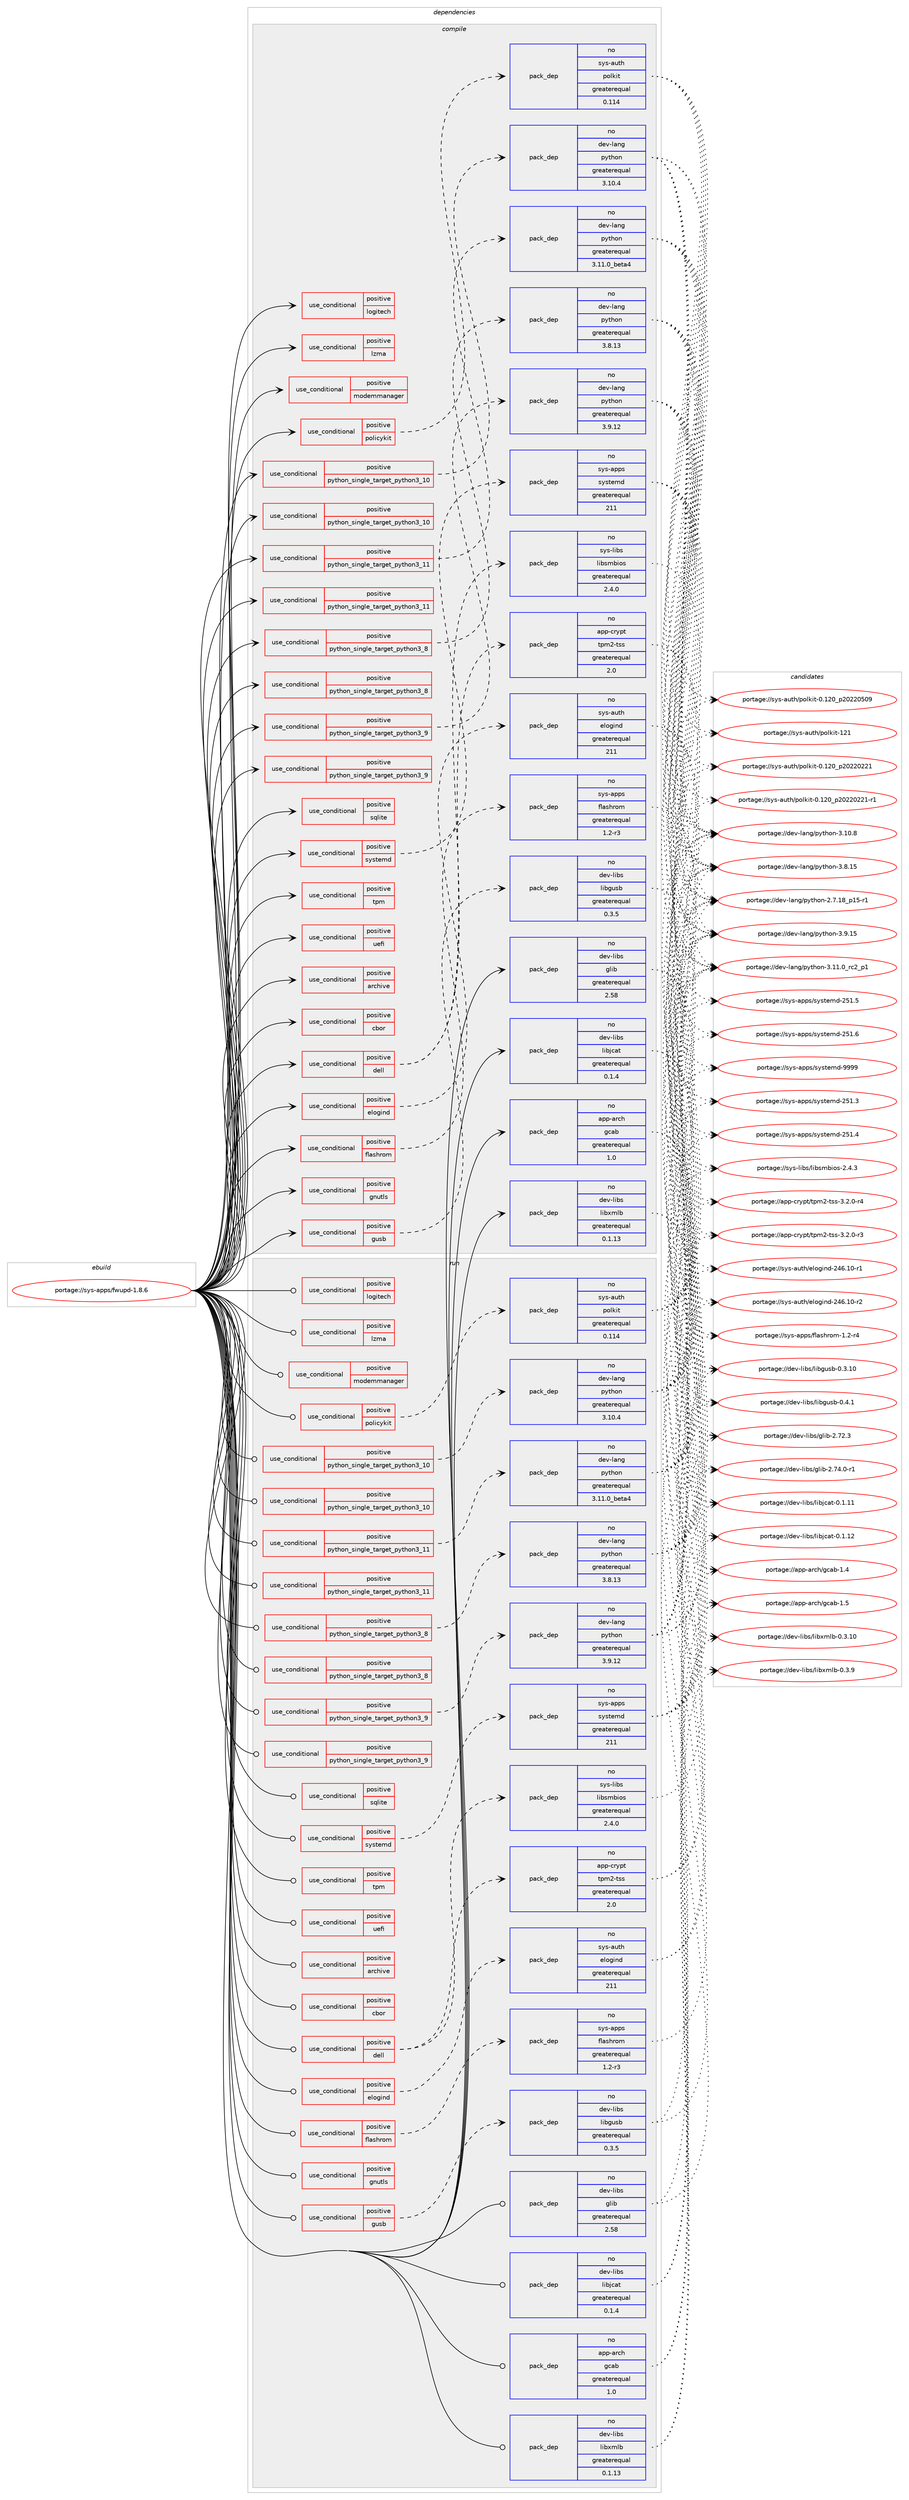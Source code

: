 digraph prolog {

# *************
# Graph options
# *************

newrank=true;
concentrate=true;
compound=true;
graph [rankdir=LR,fontname=Helvetica,fontsize=10,ranksep=1.5];#, ranksep=2.5, nodesep=0.2];
edge  [arrowhead=vee];
node  [fontname=Helvetica,fontsize=10];

# **********
# The ebuild
# **********

subgraph cluster_leftcol {
color=gray;
rank=same;
label=<<i>ebuild</i>>;
id [label="portage://sys-apps/fwupd-1.8.6", color=red, width=4, href="../sys-apps/fwupd-1.8.6.svg"];
}

# ****************
# The dependencies
# ****************

subgraph cluster_midcol {
color=gray;
label=<<i>dependencies</i>>;
subgraph cluster_compile {
fillcolor="#eeeeee";
style=filled;
label=<<i>compile</i>>;
subgraph cond46 {
dependency91 [label=<<TABLE BORDER="0" CELLBORDER="1" CELLSPACING="0" CELLPADDING="4"><TR><TD ROWSPAN="3" CELLPADDING="10">use_conditional</TD></TR><TR><TD>positive</TD></TR><TR><TD>archive</TD></TR></TABLE>>, shape=none, color=red];
# *** BEGIN UNKNOWN DEPENDENCY TYPE (TODO) ***
# dependency91 -> package_dependency(portage://sys-apps/fwupd-1.8.6,install,no,app-arch,libarchive,none,[,,],any_same_slot,[])
# *** END UNKNOWN DEPENDENCY TYPE (TODO) ***

}
id:e -> dependency91:w [weight=20,style="solid",arrowhead="vee"];
subgraph cond47 {
dependency92 [label=<<TABLE BORDER="0" CELLBORDER="1" CELLSPACING="0" CELLPADDING="4"><TR><TD ROWSPAN="3" CELLPADDING="10">use_conditional</TD></TR><TR><TD>positive</TD></TR><TR><TD>cbor</TD></TR></TABLE>>, shape=none, color=red];
# *** BEGIN UNKNOWN DEPENDENCY TYPE (TODO) ***
# dependency92 -> package_dependency(portage://sys-apps/fwupd-1.8.6,install,no,dev-libs,libcbor,none,[,,],[],[])
# *** END UNKNOWN DEPENDENCY TYPE (TODO) ***

}
id:e -> dependency92:w [weight=20,style="solid",arrowhead="vee"];
subgraph cond48 {
dependency93 [label=<<TABLE BORDER="0" CELLBORDER="1" CELLSPACING="0" CELLPADDING="4"><TR><TD ROWSPAN="3" CELLPADDING="10">use_conditional</TD></TR><TR><TD>positive</TD></TR><TR><TD>dell</TD></TR></TABLE>>, shape=none, color=red];
subgraph pack46 {
dependency94 [label=<<TABLE BORDER="0" CELLBORDER="1" CELLSPACING="0" CELLPADDING="4" WIDTH="220"><TR><TD ROWSPAN="6" CELLPADDING="30">pack_dep</TD></TR><TR><TD WIDTH="110">no</TD></TR><TR><TD>app-crypt</TD></TR><TR><TD>tpm2-tss</TD></TR><TR><TD>greaterequal</TD></TR><TR><TD>2.0</TD></TR></TABLE>>, shape=none, color=blue];
}
dependency93:e -> dependency94:w [weight=20,style="dashed",arrowhead="vee"];
subgraph pack47 {
dependency95 [label=<<TABLE BORDER="0" CELLBORDER="1" CELLSPACING="0" CELLPADDING="4" WIDTH="220"><TR><TD ROWSPAN="6" CELLPADDING="30">pack_dep</TD></TR><TR><TD WIDTH="110">no</TD></TR><TR><TD>sys-libs</TD></TR><TR><TD>libsmbios</TD></TR><TR><TD>greaterequal</TD></TR><TR><TD>2.4.0</TD></TR></TABLE>>, shape=none, color=blue];
}
dependency93:e -> dependency95:w [weight=20,style="dashed",arrowhead="vee"];
}
id:e -> dependency93:w [weight=20,style="solid",arrowhead="vee"];
subgraph cond49 {
dependency96 [label=<<TABLE BORDER="0" CELLBORDER="1" CELLSPACING="0" CELLPADDING="4"><TR><TD ROWSPAN="3" CELLPADDING="10">use_conditional</TD></TR><TR><TD>positive</TD></TR><TR><TD>elogind</TD></TR></TABLE>>, shape=none, color=red];
subgraph pack48 {
dependency97 [label=<<TABLE BORDER="0" CELLBORDER="1" CELLSPACING="0" CELLPADDING="4" WIDTH="220"><TR><TD ROWSPAN="6" CELLPADDING="30">pack_dep</TD></TR><TR><TD WIDTH="110">no</TD></TR><TR><TD>sys-auth</TD></TR><TR><TD>elogind</TD></TR><TR><TD>greaterequal</TD></TR><TR><TD>211</TD></TR></TABLE>>, shape=none, color=blue];
}
dependency96:e -> dependency97:w [weight=20,style="dashed",arrowhead="vee"];
}
id:e -> dependency96:w [weight=20,style="solid",arrowhead="vee"];
subgraph cond50 {
dependency98 [label=<<TABLE BORDER="0" CELLBORDER="1" CELLSPACING="0" CELLPADDING="4"><TR><TD ROWSPAN="3" CELLPADDING="10">use_conditional</TD></TR><TR><TD>positive</TD></TR><TR><TD>flashrom</TD></TR></TABLE>>, shape=none, color=red];
subgraph pack49 {
dependency99 [label=<<TABLE BORDER="0" CELLBORDER="1" CELLSPACING="0" CELLPADDING="4" WIDTH="220"><TR><TD ROWSPAN="6" CELLPADDING="30">pack_dep</TD></TR><TR><TD WIDTH="110">no</TD></TR><TR><TD>sys-apps</TD></TR><TR><TD>flashrom</TD></TR><TR><TD>greaterequal</TD></TR><TR><TD>1.2-r3</TD></TR></TABLE>>, shape=none, color=blue];
}
dependency98:e -> dependency99:w [weight=20,style="dashed",arrowhead="vee"];
}
id:e -> dependency98:w [weight=20,style="solid",arrowhead="vee"];
subgraph cond51 {
dependency100 [label=<<TABLE BORDER="0" CELLBORDER="1" CELLSPACING="0" CELLPADDING="4"><TR><TD ROWSPAN="3" CELLPADDING="10">use_conditional</TD></TR><TR><TD>positive</TD></TR><TR><TD>gnutls</TD></TR></TABLE>>, shape=none, color=red];
# *** BEGIN UNKNOWN DEPENDENCY TYPE (TODO) ***
# dependency100 -> package_dependency(portage://sys-apps/fwupd-1.8.6,install,no,net-libs,gnutls,none,[,,],[],[])
# *** END UNKNOWN DEPENDENCY TYPE (TODO) ***

}
id:e -> dependency100:w [weight=20,style="solid",arrowhead="vee"];
subgraph cond52 {
dependency101 [label=<<TABLE BORDER="0" CELLBORDER="1" CELLSPACING="0" CELLPADDING="4"><TR><TD ROWSPAN="3" CELLPADDING="10">use_conditional</TD></TR><TR><TD>positive</TD></TR><TR><TD>gusb</TD></TR></TABLE>>, shape=none, color=red];
subgraph pack50 {
dependency102 [label=<<TABLE BORDER="0" CELLBORDER="1" CELLSPACING="0" CELLPADDING="4" WIDTH="220"><TR><TD ROWSPAN="6" CELLPADDING="30">pack_dep</TD></TR><TR><TD WIDTH="110">no</TD></TR><TR><TD>dev-libs</TD></TR><TR><TD>libgusb</TD></TR><TR><TD>greaterequal</TD></TR><TR><TD>0.3.5</TD></TR></TABLE>>, shape=none, color=blue];
}
dependency101:e -> dependency102:w [weight=20,style="dashed",arrowhead="vee"];
}
id:e -> dependency101:w [weight=20,style="solid",arrowhead="vee"];
subgraph cond53 {
dependency103 [label=<<TABLE BORDER="0" CELLBORDER="1" CELLSPACING="0" CELLPADDING="4"><TR><TD ROWSPAN="3" CELLPADDING="10">use_conditional</TD></TR><TR><TD>positive</TD></TR><TR><TD>logitech</TD></TR></TABLE>>, shape=none, color=red];
# *** BEGIN UNKNOWN DEPENDENCY TYPE (TODO) ***
# dependency103 -> package_dependency(portage://sys-apps/fwupd-1.8.6,install,no,dev-libs,protobuf-c,none,[,,],any_same_slot,[])
# *** END UNKNOWN DEPENDENCY TYPE (TODO) ***

}
id:e -> dependency103:w [weight=20,style="solid",arrowhead="vee"];
subgraph cond54 {
dependency104 [label=<<TABLE BORDER="0" CELLBORDER="1" CELLSPACING="0" CELLPADDING="4"><TR><TD ROWSPAN="3" CELLPADDING="10">use_conditional</TD></TR><TR><TD>positive</TD></TR><TR><TD>lzma</TD></TR></TABLE>>, shape=none, color=red];
# *** BEGIN UNKNOWN DEPENDENCY TYPE (TODO) ***
# dependency104 -> package_dependency(portage://sys-apps/fwupd-1.8.6,install,no,app-arch,xz-utils,none,[,,],[],[])
# *** END UNKNOWN DEPENDENCY TYPE (TODO) ***

}
id:e -> dependency104:w [weight=20,style="solid",arrowhead="vee"];
subgraph cond55 {
dependency105 [label=<<TABLE BORDER="0" CELLBORDER="1" CELLSPACING="0" CELLPADDING="4"><TR><TD ROWSPAN="3" CELLPADDING="10">use_conditional</TD></TR><TR><TD>positive</TD></TR><TR><TD>modemmanager</TD></TR></TABLE>>, shape=none, color=red];
# *** BEGIN UNKNOWN DEPENDENCY TYPE (TODO) ***
# dependency105 -> package_dependency(portage://sys-apps/fwupd-1.8.6,install,no,net-misc,modemmanager,none,[,,],[],[use(enable(qmi),none)])
# *** END UNKNOWN DEPENDENCY TYPE (TODO) ***

}
id:e -> dependency105:w [weight=20,style="solid",arrowhead="vee"];
subgraph cond56 {
dependency106 [label=<<TABLE BORDER="0" CELLBORDER="1" CELLSPACING="0" CELLPADDING="4"><TR><TD ROWSPAN="3" CELLPADDING="10">use_conditional</TD></TR><TR><TD>positive</TD></TR><TR><TD>policykit</TD></TR></TABLE>>, shape=none, color=red];
subgraph pack51 {
dependency107 [label=<<TABLE BORDER="0" CELLBORDER="1" CELLSPACING="0" CELLPADDING="4" WIDTH="220"><TR><TD ROWSPAN="6" CELLPADDING="30">pack_dep</TD></TR><TR><TD WIDTH="110">no</TD></TR><TR><TD>sys-auth</TD></TR><TR><TD>polkit</TD></TR><TR><TD>greaterequal</TD></TR><TR><TD>0.114</TD></TR></TABLE>>, shape=none, color=blue];
}
dependency106:e -> dependency107:w [weight=20,style="dashed",arrowhead="vee"];
}
id:e -> dependency106:w [weight=20,style="solid",arrowhead="vee"];
subgraph cond57 {
dependency108 [label=<<TABLE BORDER="0" CELLBORDER="1" CELLSPACING="0" CELLPADDING="4"><TR><TD ROWSPAN="3" CELLPADDING="10">use_conditional</TD></TR><TR><TD>positive</TD></TR><TR><TD>python_single_target_python3_10</TD></TR></TABLE>>, shape=none, color=red];
subgraph pack52 {
dependency109 [label=<<TABLE BORDER="0" CELLBORDER="1" CELLSPACING="0" CELLPADDING="4" WIDTH="220"><TR><TD ROWSPAN="6" CELLPADDING="30">pack_dep</TD></TR><TR><TD WIDTH="110">no</TD></TR><TR><TD>dev-lang</TD></TR><TR><TD>python</TD></TR><TR><TD>greaterequal</TD></TR><TR><TD>3.10.4</TD></TR></TABLE>>, shape=none, color=blue];
}
dependency108:e -> dependency109:w [weight=20,style="dashed",arrowhead="vee"];
}
id:e -> dependency108:w [weight=20,style="solid",arrowhead="vee"];
subgraph cond58 {
dependency110 [label=<<TABLE BORDER="0" CELLBORDER="1" CELLSPACING="0" CELLPADDING="4"><TR><TD ROWSPAN="3" CELLPADDING="10">use_conditional</TD></TR><TR><TD>positive</TD></TR><TR><TD>python_single_target_python3_10</TD></TR></TABLE>>, shape=none, color=red];
# *** BEGIN UNKNOWN DEPENDENCY TYPE (TODO) ***
# dependency110 -> package_dependency(portage://sys-apps/fwupd-1.8.6,install,no,dev-python,pygobject,none,[,,],[slot(3)],[use(enable(cairo),none),use(enable(python_targets_python3_10),negative)])
# *** END UNKNOWN DEPENDENCY TYPE (TODO) ***

}
id:e -> dependency110:w [weight=20,style="solid",arrowhead="vee"];
subgraph cond59 {
dependency111 [label=<<TABLE BORDER="0" CELLBORDER="1" CELLSPACING="0" CELLPADDING="4"><TR><TD ROWSPAN="3" CELLPADDING="10">use_conditional</TD></TR><TR><TD>positive</TD></TR><TR><TD>python_single_target_python3_11</TD></TR></TABLE>>, shape=none, color=red];
subgraph pack53 {
dependency112 [label=<<TABLE BORDER="0" CELLBORDER="1" CELLSPACING="0" CELLPADDING="4" WIDTH="220"><TR><TD ROWSPAN="6" CELLPADDING="30">pack_dep</TD></TR><TR><TD WIDTH="110">no</TD></TR><TR><TD>dev-lang</TD></TR><TR><TD>python</TD></TR><TR><TD>greaterequal</TD></TR><TR><TD>3.11.0_beta4</TD></TR></TABLE>>, shape=none, color=blue];
}
dependency111:e -> dependency112:w [weight=20,style="dashed",arrowhead="vee"];
}
id:e -> dependency111:w [weight=20,style="solid",arrowhead="vee"];
subgraph cond60 {
dependency113 [label=<<TABLE BORDER="0" CELLBORDER="1" CELLSPACING="0" CELLPADDING="4"><TR><TD ROWSPAN="3" CELLPADDING="10">use_conditional</TD></TR><TR><TD>positive</TD></TR><TR><TD>python_single_target_python3_11</TD></TR></TABLE>>, shape=none, color=red];
# *** BEGIN UNKNOWN DEPENDENCY TYPE (TODO) ***
# dependency113 -> package_dependency(portage://sys-apps/fwupd-1.8.6,install,no,dev-python,pygobject,none,[,,],[slot(3)],[use(enable(cairo),none),use(enable(python_targets_python3_11),negative)])
# *** END UNKNOWN DEPENDENCY TYPE (TODO) ***

}
id:e -> dependency113:w [weight=20,style="solid",arrowhead="vee"];
subgraph cond61 {
dependency114 [label=<<TABLE BORDER="0" CELLBORDER="1" CELLSPACING="0" CELLPADDING="4"><TR><TD ROWSPAN="3" CELLPADDING="10">use_conditional</TD></TR><TR><TD>positive</TD></TR><TR><TD>python_single_target_python3_8</TD></TR></TABLE>>, shape=none, color=red];
subgraph pack54 {
dependency115 [label=<<TABLE BORDER="0" CELLBORDER="1" CELLSPACING="0" CELLPADDING="4" WIDTH="220"><TR><TD ROWSPAN="6" CELLPADDING="30">pack_dep</TD></TR><TR><TD WIDTH="110">no</TD></TR><TR><TD>dev-lang</TD></TR><TR><TD>python</TD></TR><TR><TD>greaterequal</TD></TR><TR><TD>3.8.13</TD></TR></TABLE>>, shape=none, color=blue];
}
dependency114:e -> dependency115:w [weight=20,style="dashed",arrowhead="vee"];
}
id:e -> dependency114:w [weight=20,style="solid",arrowhead="vee"];
subgraph cond62 {
dependency116 [label=<<TABLE BORDER="0" CELLBORDER="1" CELLSPACING="0" CELLPADDING="4"><TR><TD ROWSPAN="3" CELLPADDING="10">use_conditional</TD></TR><TR><TD>positive</TD></TR><TR><TD>python_single_target_python3_8</TD></TR></TABLE>>, shape=none, color=red];
# *** BEGIN UNKNOWN DEPENDENCY TYPE (TODO) ***
# dependency116 -> package_dependency(portage://sys-apps/fwupd-1.8.6,install,no,dev-python,pygobject,none,[,,],[slot(3)],[use(enable(cairo),none),use(enable(python_targets_python3_8),negative)])
# *** END UNKNOWN DEPENDENCY TYPE (TODO) ***

}
id:e -> dependency116:w [weight=20,style="solid",arrowhead="vee"];
subgraph cond63 {
dependency117 [label=<<TABLE BORDER="0" CELLBORDER="1" CELLSPACING="0" CELLPADDING="4"><TR><TD ROWSPAN="3" CELLPADDING="10">use_conditional</TD></TR><TR><TD>positive</TD></TR><TR><TD>python_single_target_python3_9</TD></TR></TABLE>>, shape=none, color=red];
subgraph pack55 {
dependency118 [label=<<TABLE BORDER="0" CELLBORDER="1" CELLSPACING="0" CELLPADDING="4" WIDTH="220"><TR><TD ROWSPAN="6" CELLPADDING="30">pack_dep</TD></TR><TR><TD WIDTH="110">no</TD></TR><TR><TD>dev-lang</TD></TR><TR><TD>python</TD></TR><TR><TD>greaterequal</TD></TR><TR><TD>3.9.12</TD></TR></TABLE>>, shape=none, color=blue];
}
dependency117:e -> dependency118:w [weight=20,style="dashed",arrowhead="vee"];
}
id:e -> dependency117:w [weight=20,style="solid",arrowhead="vee"];
subgraph cond64 {
dependency119 [label=<<TABLE BORDER="0" CELLBORDER="1" CELLSPACING="0" CELLPADDING="4"><TR><TD ROWSPAN="3" CELLPADDING="10">use_conditional</TD></TR><TR><TD>positive</TD></TR><TR><TD>python_single_target_python3_9</TD></TR></TABLE>>, shape=none, color=red];
# *** BEGIN UNKNOWN DEPENDENCY TYPE (TODO) ***
# dependency119 -> package_dependency(portage://sys-apps/fwupd-1.8.6,install,no,dev-python,pygobject,none,[,,],[slot(3)],[use(enable(cairo),none),use(enable(python_targets_python3_9),negative)])
# *** END UNKNOWN DEPENDENCY TYPE (TODO) ***

}
id:e -> dependency119:w [weight=20,style="solid",arrowhead="vee"];
subgraph cond65 {
dependency120 [label=<<TABLE BORDER="0" CELLBORDER="1" CELLSPACING="0" CELLPADDING="4"><TR><TD ROWSPAN="3" CELLPADDING="10">use_conditional</TD></TR><TR><TD>positive</TD></TR><TR><TD>sqlite</TD></TR></TABLE>>, shape=none, color=red];
# *** BEGIN UNKNOWN DEPENDENCY TYPE (TODO) ***
# dependency120 -> package_dependency(portage://sys-apps/fwupd-1.8.6,install,no,dev-db,sqlite,none,[,,],[],[])
# *** END UNKNOWN DEPENDENCY TYPE (TODO) ***

}
id:e -> dependency120:w [weight=20,style="solid",arrowhead="vee"];
subgraph cond66 {
dependency121 [label=<<TABLE BORDER="0" CELLBORDER="1" CELLSPACING="0" CELLPADDING="4"><TR><TD ROWSPAN="3" CELLPADDING="10">use_conditional</TD></TR><TR><TD>positive</TD></TR><TR><TD>systemd</TD></TR></TABLE>>, shape=none, color=red];
subgraph pack56 {
dependency122 [label=<<TABLE BORDER="0" CELLBORDER="1" CELLSPACING="0" CELLPADDING="4" WIDTH="220"><TR><TD ROWSPAN="6" CELLPADDING="30">pack_dep</TD></TR><TR><TD WIDTH="110">no</TD></TR><TR><TD>sys-apps</TD></TR><TR><TD>systemd</TD></TR><TR><TD>greaterequal</TD></TR><TR><TD>211</TD></TR></TABLE>>, shape=none, color=blue];
}
dependency121:e -> dependency122:w [weight=20,style="dashed",arrowhead="vee"];
}
id:e -> dependency121:w [weight=20,style="solid",arrowhead="vee"];
subgraph cond67 {
dependency123 [label=<<TABLE BORDER="0" CELLBORDER="1" CELLSPACING="0" CELLPADDING="4"><TR><TD ROWSPAN="3" CELLPADDING="10">use_conditional</TD></TR><TR><TD>positive</TD></TR><TR><TD>tpm</TD></TR></TABLE>>, shape=none, color=red];
# *** BEGIN UNKNOWN DEPENDENCY TYPE (TODO) ***
# dependency123 -> package_dependency(portage://sys-apps/fwupd-1.8.6,install,no,app-crypt,tpm2-tss,none,[,,],any_same_slot,[])
# *** END UNKNOWN DEPENDENCY TYPE (TODO) ***

}
id:e -> dependency123:w [weight=20,style="solid",arrowhead="vee"];
subgraph cond68 {
dependency124 [label=<<TABLE BORDER="0" CELLBORDER="1" CELLSPACING="0" CELLPADDING="4"><TR><TD ROWSPAN="3" CELLPADDING="10">use_conditional</TD></TR><TR><TD>positive</TD></TR><TR><TD>uefi</TD></TR></TABLE>>, shape=none, color=red];
# *** BEGIN UNKNOWN DEPENDENCY TYPE (TODO) ***
# dependency124 -> package_dependency(portage://sys-apps/fwupd-1.8.6,install,no,sys-apps,fwupd-efi,none,[,,],[],[])
# *** END UNKNOWN DEPENDENCY TYPE (TODO) ***

# *** BEGIN UNKNOWN DEPENDENCY TYPE (TODO) ***
# dependency124 -> package_dependency(portage://sys-apps/fwupd-1.8.6,install,no,sys-boot,efibootmgr,none,[,,],[],[])
# *** END UNKNOWN DEPENDENCY TYPE (TODO) ***

# *** BEGIN UNKNOWN DEPENDENCY TYPE (TODO) ***
# dependency124 -> package_dependency(portage://sys-apps/fwupd-1.8.6,install,no,sys-fs,udisks,none,[,,],[],[])
# *** END UNKNOWN DEPENDENCY TYPE (TODO) ***

# *** BEGIN UNKNOWN DEPENDENCY TYPE (TODO) ***
# dependency124 -> package_dependency(portage://sys-apps/fwupd-1.8.6,install,no,sys-libs,efivar,none,[,,],[],[])
# *** END UNKNOWN DEPENDENCY TYPE (TODO) ***

}
id:e -> dependency124:w [weight=20,style="solid",arrowhead="vee"];
subgraph pack57 {
dependency125 [label=<<TABLE BORDER="0" CELLBORDER="1" CELLSPACING="0" CELLPADDING="4" WIDTH="220"><TR><TD ROWSPAN="6" CELLPADDING="30">pack_dep</TD></TR><TR><TD WIDTH="110">no</TD></TR><TR><TD>app-arch</TD></TR><TR><TD>gcab</TD></TR><TR><TD>greaterequal</TD></TR><TR><TD>1.0</TD></TR></TABLE>>, shape=none, color=blue];
}
id:e -> dependency125:w [weight=20,style="solid",arrowhead="vee"];
# *** BEGIN UNKNOWN DEPENDENCY TYPE (TODO) ***
# id -> package_dependency(portage://sys-apps/fwupd-1.8.6,install,no,app-arch,xz-utils,none,[,,],[],[])
# *** END UNKNOWN DEPENDENCY TYPE (TODO) ***

subgraph pack58 {
dependency126 [label=<<TABLE BORDER="0" CELLBORDER="1" CELLSPACING="0" CELLPADDING="4" WIDTH="220"><TR><TD ROWSPAN="6" CELLPADDING="30">pack_dep</TD></TR><TR><TD WIDTH="110">no</TD></TR><TR><TD>dev-libs</TD></TR><TR><TD>glib</TD></TR><TR><TD>greaterequal</TD></TR><TR><TD>2.58</TD></TR></TABLE>>, shape=none, color=blue];
}
id:e -> dependency126:w [weight=20,style="solid",arrowhead="vee"];
# *** BEGIN UNKNOWN DEPENDENCY TYPE (TODO) ***
# id -> package_dependency(portage://sys-apps/fwupd-1.8.6,install,no,dev-libs,json-glib,none,[,,],[],[])
# *** END UNKNOWN DEPENDENCY TYPE (TODO) ***

# *** BEGIN UNKNOWN DEPENDENCY TYPE (TODO) ***
# id -> package_dependency(portage://sys-apps/fwupd-1.8.6,install,no,dev-libs,libgudev,none,[,,],any_same_slot,[])
# *** END UNKNOWN DEPENDENCY TYPE (TODO) ***

subgraph pack59 {
dependency127 [label=<<TABLE BORDER="0" CELLBORDER="1" CELLSPACING="0" CELLPADDING="4" WIDTH="220"><TR><TD ROWSPAN="6" CELLPADDING="30">pack_dep</TD></TR><TR><TD WIDTH="110">no</TD></TR><TR><TD>dev-libs</TD></TR><TR><TD>libjcat</TD></TR><TR><TD>greaterequal</TD></TR><TR><TD>0.1.4</TD></TR></TABLE>>, shape=none, color=blue];
}
id:e -> dependency127:w [weight=20,style="solid",arrowhead="vee"];
subgraph pack60 {
dependency128 [label=<<TABLE BORDER="0" CELLBORDER="1" CELLSPACING="0" CELLPADDING="4" WIDTH="220"><TR><TD ROWSPAN="6" CELLPADDING="30">pack_dep</TD></TR><TR><TD WIDTH="110">no</TD></TR><TR><TD>dev-libs</TD></TR><TR><TD>libxmlb</TD></TR><TR><TD>greaterequal</TD></TR><TR><TD>0.1.13</TD></TR></TABLE>>, shape=none, color=blue];
}
id:e -> dependency128:w [weight=20,style="solid",arrowhead="vee"];
# *** BEGIN UNKNOWN DEPENDENCY TYPE (TODO) ***
# id -> package_dependency(portage://sys-apps/fwupd-1.8.6,install,no,net-misc,curl,none,[,,],[],[])
# *** END UNKNOWN DEPENDENCY TYPE (TODO) ***

# *** BEGIN UNKNOWN DEPENDENCY TYPE (TODO) ***
# id -> package_dependency(portage://sys-apps/fwupd-1.8.6,install,no,x11-libs,pango,none,[,,],[],[use(enable(introspection),none)])
# *** END UNKNOWN DEPENDENCY TYPE (TODO) ***

}
subgraph cluster_compileandrun {
fillcolor="#eeeeee";
style=filled;
label=<<i>compile and run</i>>;
}
subgraph cluster_run {
fillcolor="#eeeeee";
style=filled;
label=<<i>run</i>>;
subgraph cond69 {
dependency129 [label=<<TABLE BORDER="0" CELLBORDER="1" CELLSPACING="0" CELLPADDING="4"><TR><TD ROWSPAN="3" CELLPADDING="10">use_conditional</TD></TR><TR><TD>positive</TD></TR><TR><TD>archive</TD></TR></TABLE>>, shape=none, color=red];
# *** BEGIN UNKNOWN DEPENDENCY TYPE (TODO) ***
# dependency129 -> package_dependency(portage://sys-apps/fwupd-1.8.6,run,no,app-arch,libarchive,none,[,,],any_same_slot,[])
# *** END UNKNOWN DEPENDENCY TYPE (TODO) ***

}
id:e -> dependency129:w [weight=20,style="solid",arrowhead="odot"];
subgraph cond70 {
dependency130 [label=<<TABLE BORDER="0" CELLBORDER="1" CELLSPACING="0" CELLPADDING="4"><TR><TD ROWSPAN="3" CELLPADDING="10">use_conditional</TD></TR><TR><TD>positive</TD></TR><TR><TD>cbor</TD></TR></TABLE>>, shape=none, color=red];
# *** BEGIN UNKNOWN DEPENDENCY TYPE (TODO) ***
# dependency130 -> package_dependency(portage://sys-apps/fwupd-1.8.6,run,no,dev-libs,libcbor,none,[,,],[],[])
# *** END UNKNOWN DEPENDENCY TYPE (TODO) ***

}
id:e -> dependency130:w [weight=20,style="solid",arrowhead="odot"];
subgraph cond71 {
dependency131 [label=<<TABLE BORDER="0" CELLBORDER="1" CELLSPACING="0" CELLPADDING="4"><TR><TD ROWSPAN="3" CELLPADDING="10">use_conditional</TD></TR><TR><TD>positive</TD></TR><TR><TD>dell</TD></TR></TABLE>>, shape=none, color=red];
subgraph pack61 {
dependency132 [label=<<TABLE BORDER="0" CELLBORDER="1" CELLSPACING="0" CELLPADDING="4" WIDTH="220"><TR><TD ROWSPAN="6" CELLPADDING="30">pack_dep</TD></TR><TR><TD WIDTH="110">no</TD></TR><TR><TD>app-crypt</TD></TR><TR><TD>tpm2-tss</TD></TR><TR><TD>greaterequal</TD></TR><TR><TD>2.0</TD></TR></TABLE>>, shape=none, color=blue];
}
dependency131:e -> dependency132:w [weight=20,style="dashed",arrowhead="vee"];
subgraph pack62 {
dependency133 [label=<<TABLE BORDER="0" CELLBORDER="1" CELLSPACING="0" CELLPADDING="4" WIDTH="220"><TR><TD ROWSPAN="6" CELLPADDING="30">pack_dep</TD></TR><TR><TD WIDTH="110">no</TD></TR><TR><TD>sys-libs</TD></TR><TR><TD>libsmbios</TD></TR><TR><TD>greaterequal</TD></TR><TR><TD>2.4.0</TD></TR></TABLE>>, shape=none, color=blue];
}
dependency131:e -> dependency133:w [weight=20,style="dashed",arrowhead="vee"];
}
id:e -> dependency131:w [weight=20,style="solid",arrowhead="odot"];
subgraph cond72 {
dependency134 [label=<<TABLE BORDER="0" CELLBORDER="1" CELLSPACING="0" CELLPADDING="4"><TR><TD ROWSPAN="3" CELLPADDING="10">use_conditional</TD></TR><TR><TD>positive</TD></TR><TR><TD>elogind</TD></TR></TABLE>>, shape=none, color=red];
subgraph pack63 {
dependency135 [label=<<TABLE BORDER="0" CELLBORDER="1" CELLSPACING="0" CELLPADDING="4" WIDTH="220"><TR><TD ROWSPAN="6" CELLPADDING="30">pack_dep</TD></TR><TR><TD WIDTH="110">no</TD></TR><TR><TD>sys-auth</TD></TR><TR><TD>elogind</TD></TR><TR><TD>greaterequal</TD></TR><TR><TD>211</TD></TR></TABLE>>, shape=none, color=blue];
}
dependency134:e -> dependency135:w [weight=20,style="dashed",arrowhead="vee"];
}
id:e -> dependency134:w [weight=20,style="solid",arrowhead="odot"];
subgraph cond73 {
dependency136 [label=<<TABLE BORDER="0" CELLBORDER="1" CELLSPACING="0" CELLPADDING="4"><TR><TD ROWSPAN="3" CELLPADDING="10">use_conditional</TD></TR><TR><TD>positive</TD></TR><TR><TD>flashrom</TD></TR></TABLE>>, shape=none, color=red];
subgraph pack64 {
dependency137 [label=<<TABLE BORDER="0" CELLBORDER="1" CELLSPACING="0" CELLPADDING="4" WIDTH="220"><TR><TD ROWSPAN="6" CELLPADDING="30">pack_dep</TD></TR><TR><TD WIDTH="110">no</TD></TR><TR><TD>sys-apps</TD></TR><TR><TD>flashrom</TD></TR><TR><TD>greaterequal</TD></TR><TR><TD>1.2-r3</TD></TR></TABLE>>, shape=none, color=blue];
}
dependency136:e -> dependency137:w [weight=20,style="dashed",arrowhead="vee"];
}
id:e -> dependency136:w [weight=20,style="solid",arrowhead="odot"];
subgraph cond74 {
dependency138 [label=<<TABLE BORDER="0" CELLBORDER="1" CELLSPACING="0" CELLPADDING="4"><TR><TD ROWSPAN="3" CELLPADDING="10">use_conditional</TD></TR><TR><TD>positive</TD></TR><TR><TD>gnutls</TD></TR></TABLE>>, shape=none, color=red];
# *** BEGIN UNKNOWN DEPENDENCY TYPE (TODO) ***
# dependency138 -> package_dependency(portage://sys-apps/fwupd-1.8.6,run,no,net-libs,gnutls,none,[,,],[],[])
# *** END UNKNOWN DEPENDENCY TYPE (TODO) ***

}
id:e -> dependency138:w [weight=20,style="solid",arrowhead="odot"];
subgraph cond75 {
dependency139 [label=<<TABLE BORDER="0" CELLBORDER="1" CELLSPACING="0" CELLPADDING="4"><TR><TD ROWSPAN="3" CELLPADDING="10">use_conditional</TD></TR><TR><TD>positive</TD></TR><TR><TD>gusb</TD></TR></TABLE>>, shape=none, color=red];
subgraph pack65 {
dependency140 [label=<<TABLE BORDER="0" CELLBORDER="1" CELLSPACING="0" CELLPADDING="4" WIDTH="220"><TR><TD ROWSPAN="6" CELLPADDING="30">pack_dep</TD></TR><TR><TD WIDTH="110">no</TD></TR><TR><TD>dev-libs</TD></TR><TR><TD>libgusb</TD></TR><TR><TD>greaterequal</TD></TR><TR><TD>0.3.5</TD></TR></TABLE>>, shape=none, color=blue];
}
dependency139:e -> dependency140:w [weight=20,style="dashed",arrowhead="vee"];
}
id:e -> dependency139:w [weight=20,style="solid",arrowhead="odot"];
subgraph cond76 {
dependency141 [label=<<TABLE BORDER="0" CELLBORDER="1" CELLSPACING="0" CELLPADDING="4"><TR><TD ROWSPAN="3" CELLPADDING="10">use_conditional</TD></TR><TR><TD>positive</TD></TR><TR><TD>logitech</TD></TR></TABLE>>, shape=none, color=red];
# *** BEGIN UNKNOWN DEPENDENCY TYPE (TODO) ***
# dependency141 -> package_dependency(portage://sys-apps/fwupd-1.8.6,run,no,dev-libs,protobuf-c,none,[,,],any_same_slot,[])
# *** END UNKNOWN DEPENDENCY TYPE (TODO) ***

}
id:e -> dependency141:w [weight=20,style="solid",arrowhead="odot"];
subgraph cond77 {
dependency142 [label=<<TABLE BORDER="0" CELLBORDER="1" CELLSPACING="0" CELLPADDING="4"><TR><TD ROWSPAN="3" CELLPADDING="10">use_conditional</TD></TR><TR><TD>positive</TD></TR><TR><TD>lzma</TD></TR></TABLE>>, shape=none, color=red];
# *** BEGIN UNKNOWN DEPENDENCY TYPE (TODO) ***
# dependency142 -> package_dependency(portage://sys-apps/fwupd-1.8.6,run,no,app-arch,xz-utils,none,[,,],[],[])
# *** END UNKNOWN DEPENDENCY TYPE (TODO) ***

}
id:e -> dependency142:w [weight=20,style="solid",arrowhead="odot"];
subgraph cond78 {
dependency143 [label=<<TABLE BORDER="0" CELLBORDER="1" CELLSPACING="0" CELLPADDING="4"><TR><TD ROWSPAN="3" CELLPADDING="10">use_conditional</TD></TR><TR><TD>positive</TD></TR><TR><TD>modemmanager</TD></TR></TABLE>>, shape=none, color=red];
# *** BEGIN UNKNOWN DEPENDENCY TYPE (TODO) ***
# dependency143 -> package_dependency(portage://sys-apps/fwupd-1.8.6,run,no,net-misc,modemmanager,none,[,,],[],[use(enable(qmi),none)])
# *** END UNKNOWN DEPENDENCY TYPE (TODO) ***

}
id:e -> dependency143:w [weight=20,style="solid",arrowhead="odot"];
subgraph cond79 {
dependency144 [label=<<TABLE BORDER="0" CELLBORDER="1" CELLSPACING="0" CELLPADDING="4"><TR><TD ROWSPAN="3" CELLPADDING="10">use_conditional</TD></TR><TR><TD>positive</TD></TR><TR><TD>policykit</TD></TR></TABLE>>, shape=none, color=red];
subgraph pack66 {
dependency145 [label=<<TABLE BORDER="0" CELLBORDER="1" CELLSPACING="0" CELLPADDING="4" WIDTH="220"><TR><TD ROWSPAN="6" CELLPADDING="30">pack_dep</TD></TR><TR><TD WIDTH="110">no</TD></TR><TR><TD>sys-auth</TD></TR><TR><TD>polkit</TD></TR><TR><TD>greaterequal</TD></TR><TR><TD>0.114</TD></TR></TABLE>>, shape=none, color=blue];
}
dependency144:e -> dependency145:w [weight=20,style="dashed",arrowhead="vee"];
}
id:e -> dependency144:w [weight=20,style="solid",arrowhead="odot"];
subgraph cond80 {
dependency146 [label=<<TABLE BORDER="0" CELLBORDER="1" CELLSPACING="0" CELLPADDING="4"><TR><TD ROWSPAN="3" CELLPADDING="10">use_conditional</TD></TR><TR><TD>positive</TD></TR><TR><TD>python_single_target_python3_10</TD></TR></TABLE>>, shape=none, color=red];
subgraph pack67 {
dependency147 [label=<<TABLE BORDER="0" CELLBORDER="1" CELLSPACING="0" CELLPADDING="4" WIDTH="220"><TR><TD ROWSPAN="6" CELLPADDING="30">pack_dep</TD></TR><TR><TD WIDTH="110">no</TD></TR><TR><TD>dev-lang</TD></TR><TR><TD>python</TD></TR><TR><TD>greaterequal</TD></TR><TR><TD>3.10.4</TD></TR></TABLE>>, shape=none, color=blue];
}
dependency146:e -> dependency147:w [weight=20,style="dashed",arrowhead="vee"];
}
id:e -> dependency146:w [weight=20,style="solid",arrowhead="odot"];
subgraph cond81 {
dependency148 [label=<<TABLE BORDER="0" CELLBORDER="1" CELLSPACING="0" CELLPADDING="4"><TR><TD ROWSPAN="3" CELLPADDING="10">use_conditional</TD></TR><TR><TD>positive</TD></TR><TR><TD>python_single_target_python3_10</TD></TR></TABLE>>, shape=none, color=red];
# *** BEGIN UNKNOWN DEPENDENCY TYPE (TODO) ***
# dependency148 -> package_dependency(portage://sys-apps/fwupd-1.8.6,run,no,dev-python,pygobject,none,[,,],[slot(3)],[use(enable(cairo),none),use(enable(python_targets_python3_10),negative)])
# *** END UNKNOWN DEPENDENCY TYPE (TODO) ***

}
id:e -> dependency148:w [weight=20,style="solid",arrowhead="odot"];
subgraph cond82 {
dependency149 [label=<<TABLE BORDER="0" CELLBORDER="1" CELLSPACING="0" CELLPADDING="4"><TR><TD ROWSPAN="3" CELLPADDING="10">use_conditional</TD></TR><TR><TD>positive</TD></TR><TR><TD>python_single_target_python3_11</TD></TR></TABLE>>, shape=none, color=red];
subgraph pack68 {
dependency150 [label=<<TABLE BORDER="0" CELLBORDER="1" CELLSPACING="0" CELLPADDING="4" WIDTH="220"><TR><TD ROWSPAN="6" CELLPADDING="30">pack_dep</TD></TR><TR><TD WIDTH="110">no</TD></TR><TR><TD>dev-lang</TD></TR><TR><TD>python</TD></TR><TR><TD>greaterequal</TD></TR><TR><TD>3.11.0_beta4</TD></TR></TABLE>>, shape=none, color=blue];
}
dependency149:e -> dependency150:w [weight=20,style="dashed",arrowhead="vee"];
}
id:e -> dependency149:w [weight=20,style="solid",arrowhead="odot"];
subgraph cond83 {
dependency151 [label=<<TABLE BORDER="0" CELLBORDER="1" CELLSPACING="0" CELLPADDING="4"><TR><TD ROWSPAN="3" CELLPADDING="10">use_conditional</TD></TR><TR><TD>positive</TD></TR><TR><TD>python_single_target_python3_11</TD></TR></TABLE>>, shape=none, color=red];
# *** BEGIN UNKNOWN DEPENDENCY TYPE (TODO) ***
# dependency151 -> package_dependency(portage://sys-apps/fwupd-1.8.6,run,no,dev-python,pygobject,none,[,,],[slot(3)],[use(enable(cairo),none),use(enable(python_targets_python3_11),negative)])
# *** END UNKNOWN DEPENDENCY TYPE (TODO) ***

}
id:e -> dependency151:w [weight=20,style="solid",arrowhead="odot"];
subgraph cond84 {
dependency152 [label=<<TABLE BORDER="0" CELLBORDER="1" CELLSPACING="0" CELLPADDING="4"><TR><TD ROWSPAN="3" CELLPADDING="10">use_conditional</TD></TR><TR><TD>positive</TD></TR><TR><TD>python_single_target_python3_8</TD></TR></TABLE>>, shape=none, color=red];
subgraph pack69 {
dependency153 [label=<<TABLE BORDER="0" CELLBORDER="1" CELLSPACING="0" CELLPADDING="4" WIDTH="220"><TR><TD ROWSPAN="6" CELLPADDING="30">pack_dep</TD></TR><TR><TD WIDTH="110">no</TD></TR><TR><TD>dev-lang</TD></TR><TR><TD>python</TD></TR><TR><TD>greaterequal</TD></TR><TR><TD>3.8.13</TD></TR></TABLE>>, shape=none, color=blue];
}
dependency152:e -> dependency153:w [weight=20,style="dashed",arrowhead="vee"];
}
id:e -> dependency152:w [weight=20,style="solid",arrowhead="odot"];
subgraph cond85 {
dependency154 [label=<<TABLE BORDER="0" CELLBORDER="1" CELLSPACING="0" CELLPADDING="4"><TR><TD ROWSPAN="3" CELLPADDING="10">use_conditional</TD></TR><TR><TD>positive</TD></TR><TR><TD>python_single_target_python3_8</TD></TR></TABLE>>, shape=none, color=red];
# *** BEGIN UNKNOWN DEPENDENCY TYPE (TODO) ***
# dependency154 -> package_dependency(portage://sys-apps/fwupd-1.8.6,run,no,dev-python,pygobject,none,[,,],[slot(3)],[use(enable(cairo),none),use(enable(python_targets_python3_8),negative)])
# *** END UNKNOWN DEPENDENCY TYPE (TODO) ***

}
id:e -> dependency154:w [weight=20,style="solid",arrowhead="odot"];
subgraph cond86 {
dependency155 [label=<<TABLE BORDER="0" CELLBORDER="1" CELLSPACING="0" CELLPADDING="4"><TR><TD ROWSPAN="3" CELLPADDING="10">use_conditional</TD></TR><TR><TD>positive</TD></TR><TR><TD>python_single_target_python3_9</TD></TR></TABLE>>, shape=none, color=red];
subgraph pack70 {
dependency156 [label=<<TABLE BORDER="0" CELLBORDER="1" CELLSPACING="0" CELLPADDING="4" WIDTH="220"><TR><TD ROWSPAN="6" CELLPADDING="30">pack_dep</TD></TR><TR><TD WIDTH="110">no</TD></TR><TR><TD>dev-lang</TD></TR><TR><TD>python</TD></TR><TR><TD>greaterequal</TD></TR><TR><TD>3.9.12</TD></TR></TABLE>>, shape=none, color=blue];
}
dependency155:e -> dependency156:w [weight=20,style="dashed",arrowhead="vee"];
}
id:e -> dependency155:w [weight=20,style="solid",arrowhead="odot"];
subgraph cond87 {
dependency157 [label=<<TABLE BORDER="0" CELLBORDER="1" CELLSPACING="0" CELLPADDING="4"><TR><TD ROWSPAN="3" CELLPADDING="10">use_conditional</TD></TR><TR><TD>positive</TD></TR><TR><TD>python_single_target_python3_9</TD></TR></TABLE>>, shape=none, color=red];
# *** BEGIN UNKNOWN DEPENDENCY TYPE (TODO) ***
# dependency157 -> package_dependency(portage://sys-apps/fwupd-1.8.6,run,no,dev-python,pygobject,none,[,,],[slot(3)],[use(enable(cairo),none),use(enable(python_targets_python3_9),negative)])
# *** END UNKNOWN DEPENDENCY TYPE (TODO) ***

}
id:e -> dependency157:w [weight=20,style="solid",arrowhead="odot"];
subgraph cond88 {
dependency158 [label=<<TABLE BORDER="0" CELLBORDER="1" CELLSPACING="0" CELLPADDING="4"><TR><TD ROWSPAN="3" CELLPADDING="10">use_conditional</TD></TR><TR><TD>positive</TD></TR><TR><TD>sqlite</TD></TR></TABLE>>, shape=none, color=red];
# *** BEGIN UNKNOWN DEPENDENCY TYPE (TODO) ***
# dependency158 -> package_dependency(portage://sys-apps/fwupd-1.8.6,run,no,dev-db,sqlite,none,[,,],[],[])
# *** END UNKNOWN DEPENDENCY TYPE (TODO) ***

}
id:e -> dependency158:w [weight=20,style="solid",arrowhead="odot"];
subgraph cond89 {
dependency159 [label=<<TABLE BORDER="0" CELLBORDER="1" CELLSPACING="0" CELLPADDING="4"><TR><TD ROWSPAN="3" CELLPADDING="10">use_conditional</TD></TR><TR><TD>positive</TD></TR><TR><TD>systemd</TD></TR></TABLE>>, shape=none, color=red];
subgraph pack71 {
dependency160 [label=<<TABLE BORDER="0" CELLBORDER="1" CELLSPACING="0" CELLPADDING="4" WIDTH="220"><TR><TD ROWSPAN="6" CELLPADDING="30">pack_dep</TD></TR><TR><TD WIDTH="110">no</TD></TR><TR><TD>sys-apps</TD></TR><TR><TD>systemd</TD></TR><TR><TD>greaterequal</TD></TR><TR><TD>211</TD></TR></TABLE>>, shape=none, color=blue];
}
dependency159:e -> dependency160:w [weight=20,style="dashed",arrowhead="vee"];
}
id:e -> dependency159:w [weight=20,style="solid",arrowhead="odot"];
subgraph cond90 {
dependency161 [label=<<TABLE BORDER="0" CELLBORDER="1" CELLSPACING="0" CELLPADDING="4"><TR><TD ROWSPAN="3" CELLPADDING="10">use_conditional</TD></TR><TR><TD>positive</TD></TR><TR><TD>tpm</TD></TR></TABLE>>, shape=none, color=red];
# *** BEGIN UNKNOWN DEPENDENCY TYPE (TODO) ***
# dependency161 -> package_dependency(portage://sys-apps/fwupd-1.8.6,run,no,app-crypt,tpm2-tss,none,[,,],any_same_slot,[])
# *** END UNKNOWN DEPENDENCY TYPE (TODO) ***

}
id:e -> dependency161:w [weight=20,style="solid",arrowhead="odot"];
subgraph cond91 {
dependency162 [label=<<TABLE BORDER="0" CELLBORDER="1" CELLSPACING="0" CELLPADDING="4"><TR><TD ROWSPAN="3" CELLPADDING="10">use_conditional</TD></TR><TR><TD>positive</TD></TR><TR><TD>uefi</TD></TR></TABLE>>, shape=none, color=red];
# *** BEGIN UNKNOWN DEPENDENCY TYPE (TODO) ***
# dependency162 -> package_dependency(portage://sys-apps/fwupd-1.8.6,run,no,sys-apps,fwupd-efi,none,[,,],[],[])
# *** END UNKNOWN DEPENDENCY TYPE (TODO) ***

# *** BEGIN UNKNOWN DEPENDENCY TYPE (TODO) ***
# dependency162 -> package_dependency(portage://sys-apps/fwupd-1.8.6,run,no,sys-boot,efibootmgr,none,[,,],[],[])
# *** END UNKNOWN DEPENDENCY TYPE (TODO) ***

# *** BEGIN UNKNOWN DEPENDENCY TYPE (TODO) ***
# dependency162 -> package_dependency(portage://sys-apps/fwupd-1.8.6,run,no,sys-fs,udisks,none,[,,],[],[])
# *** END UNKNOWN DEPENDENCY TYPE (TODO) ***

# *** BEGIN UNKNOWN DEPENDENCY TYPE (TODO) ***
# dependency162 -> package_dependency(portage://sys-apps/fwupd-1.8.6,run,no,sys-libs,efivar,none,[,,],[],[])
# *** END UNKNOWN DEPENDENCY TYPE (TODO) ***

}
id:e -> dependency162:w [weight=20,style="solid",arrowhead="odot"];
subgraph pack72 {
dependency163 [label=<<TABLE BORDER="0" CELLBORDER="1" CELLSPACING="0" CELLPADDING="4" WIDTH="220"><TR><TD ROWSPAN="6" CELLPADDING="30">pack_dep</TD></TR><TR><TD WIDTH="110">no</TD></TR><TR><TD>app-arch</TD></TR><TR><TD>gcab</TD></TR><TR><TD>greaterequal</TD></TR><TR><TD>1.0</TD></TR></TABLE>>, shape=none, color=blue];
}
id:e -> dependency163:w [weight=20,style="solid",arrowhead="odot"];
# *** BEGIN UNKNOWN DEPENDENCY TYPE (TODO) ***
# id -> package_dependency(portage://sys-apps/fwupd-1.8.6,run,no,app-arch,xz-utils,none,[,,],[],[])
# *** END UNKNOWN DEPENDENCY TYPE (TODO) ***

subgraph pack73 {
dependency164 [label=<<TABLE BORDER="0" CELLBORDER="1" CELLSPACING="0" CELLPADDING="4" WIDTH="220"><TR><TD ROWSPAN="6" CELLPADDING="30">pack_dep</TD></TR><TR><TD WIDTH="110">no</TD></TR><TR><TD>dev-libs</TD></TR><TR><TD>glib</TD></TR><TR><TD>greaterequal</TD></TR><TR><TD>2.58</TD></TR></TABLE>>, shape=none, color=blue];
}
id:e -> dependency164:w [weight=20,style="solid",arrowhead="odot"];
# *** BEGIN UNKNOWN DEPENDENCY TYPE (TODO) ***
# id -> package_dependency(portage://sys-apps/fwupd-1.8.6,run,no,dev-libs,json-glib,none,[,,],[],[])
# *** END UNKNOWN DEPENDENCY TYPE (TODO) ***

# *** BEGIN UNKNOWN DEPENDENCY TYPE (TODO) ***
# id -> package_dependency(portage://sys-apps/fwupd-1.8.6,run,no,dev-libs,libgudev,none,[,,],any_same_slot,[])
# *** END UNKNOWN DEPENDENCY TYPE (TODO) ***

subgraph pack74 {
dependency165 [label=<<TABLE BORDER="0" CELLBORDER="1" CELLSPACING="0" CELLPADDING="4" WIDTH="220"><TR><TD ROWSPAN="6" CELLPADDING="30">pack_dep</TD></TR><TR><TD WIDTH="110">no</TD></TR><TR><TD>dev-libs</TD></TR><TR><TD>libjcat</TD></TR><TR><TD>greaterequal</TD></TR><TR><TD>0.1.4</TD></TR></TABLE>>, shape=none, color=blue];
}
id:e -> dependency165:w [weight=20,style="solid",arrowhead="odot"];
subgraph pack75 {
dependency166 [label=<<TABLE BORDER="0" CELLBORDER="1" CELLSPACING="0" CELLPADDING="4" WIDTH="220"><TR><TD ROWSPAN="6" CELLPADDING="30">pack_dep</TD></TR><TR><TD WIDTH="110">no</TD></TR><TR><TD>dev-libs</TD></TR><TR><TD>libxmlb</TD></TR><TR><TD>greaterequal</TD></TR><TR><TD>0.1.13</TD></TR></TABLE>>, shape=none, color=blue];
}
id:e -> dependency166:w [weight=20,style="solid",arrowhead="odot"];
# *** BEGIN UNKNOWN DEPENDENCY TYPE (TODO) ***
# id -> package_dependency(portage://sys-apps/fwupd-1.8.6,run,no,net-misc,curl,none,[,,],[],[])
# *** END UNKNOWN DEPENDENCY TYPE (TODO) ***

# *** BEGIN UNKNOWN DEPENDENCY TYPE (TODO) ***
# id -> package_dependency(portage://sys-apps/fwupd-1.8.6,run,no,sys-apps,dbus,none,[,,],[],[])
# *** END UNKNOWN DEPENDENCY TYPE (TODO) ***

}
}

# **************
# The candidates
# **************

subgraph cluster_choices {
rank=same;
color=gray;
label=<<i>candidates</i>>;

subgraph choice46 {
color=black;
nodesep=1;
choice9711211245991141211121164711611210950451161151154551465046484511451 [label="portage://app-crypt/tpm2-tss-3.2.0-r3", color=red, width=4,href="../app-crypt/tpm2-tss-3.2.0-r3.svg"];
choice9711211245991141211121164711611210950451161151154551465046484511452 [label="portage://app-crypt/tpm2-tss-3.2.0-r4", color=red, width=4,href="../app-crypt/tpm2-tss-3.2.0-r4.svg"];
dependency94:e -> choice9711211245991141211121164711611210950451161151154551465046484511451:w [style=dotted,weight="100"];
dependency94:e -> choice9711211245991141211121164711611210950451161151154551465046484511452:w [style=dotted,weight="100"];
}
subgraph choice47 {
color=black;
nodesep=1;
choice1151211154510810598115471081059811510998105111115455046524651 [label="portage://sys-libs/libsmbios-2.4.3", color=red, width=4,href="../sys-libs/libsmbios-2.4.3.svg"];
dependency95:e -> choice1151211154510810598115471081059811510998105111115455046524651:w [style=dotted,weight="100"];
}
subgraph choice48 {
color=black;
nodesep=1;
choice115121115459711711610447101108111103105110100455052544649484511449 [label="portage://sys-auth/elogind-246.10-r1", color=red, width=4,href="../sys-auth/elogind-246.10-r1.svg"];
choice115121115459711711610447101108111103105110100455052544649484511450 [label="portage://sys-auth/elogind-246.10-r2", color=red, width=4,href="../sys-auth/elogind-246.10-r2.svg"];
dependency97:e -> choice115121115459711711610447101108111103105110100455052544649484511449:w [style=dotted,weight="100"];
dependency97:e -> choice115121115459711711610447101108111103105110100455052544649484511450:w [style=dotted,weight="100"];
}
subgraph choice49 {
color=black;
nodesep=1;
choice11512111545971121121154710210897115104114111109454946504511452 [label="portage://sys-apps/flashrom-1.2-r4", color=red, width=4,href="../sys-apps/flashrom-1.2-r4.svg"];
dependency99:e -> choice11512111545971121121154710210897115104114111109454946504511452:w [style=dotted,weight="100"];
}
subgraph choice50 {
color=black;
nodesep=1;
choice100101118451081059811547108105981031171159845484651464948 [label="portage://dev-libs/libgusb-0.3.10", color=red, width=4,href="../dev-libs/libgusb-0.3.10.svg"];
choice1001011184510810598115471081059810311711598454846524649 [label="portage://dev-libs/libgusb-0.4.1", color=red, width=4,href="../dev-libs/libgusb-0.4.1.svg"];
dependency102:e -> choice100101118451081059811547108105981031171159845484651464948:w [style=dotted,weight="100"];
dependency102:e -> choice1001011184510810598115471081059810311711598454846524649:w [style=dotted,weight="100"];
}
subgraph choice51 {
color=black;
nodesep=1;
choice115121115459711711610447112111108107105116454846495048951125048505048505049 [label="portage://sys-auth/polkit-0.120_p20220221", color=red, width=4,href="../sys-auth/polkit-0.120_p20220221.svg"];
choice1151211154597117116104471121111081071051164548464950489511250485050485050494511449 [label="portage://sys-auth/polkit-0.120_p20220221-r1", color=red, width=4,href="../sys-auth/polkit-0.120_p20220221-r1.svg"];
choice115121115459711711610447112111108107105116454846495048951125048505048534857 [label="portage://sys-auth/polkit-0.120_p20220509", color=red, width=4,href="../sys-auth/polkit-0.120_p20220509.svg"];
choice11512111545971171161044711211110810710511645495049 [label="portage://sys-auth/polkit-121", color=red, width=4,href="../sys-auth/polkit-121.svg"];
dependency107:e -> choice115121115459711711610447112111108107105116454846495048951125048505048505049:w [style=dotted,weight="100"];
dependency107:e -> choice1151211154597117116104471121111081071051164548464950489511250485050485050494511449:w [style=dotted,weight="100"];
dependency107:e -> choice115121115459711711610447112111108107105116454846495048951125048505048534857:w [style=dotted,weight="100"];
dependency107:e -> choice11512111545971171161044711211110810710511645495049:w [style=dotted,weight="100"];
}
subgraph choice52 {
color=black;
nodesep=1;
choice100101118451089711010347112121116104111110455046554649569511249534511449 [label="portage://dev-lang/python-2.7.18_p15-r1", color=red, width=4,href="../dev-lang/python-2.7.18_p15-r1.svg"];
choice10010111845108971101034711212111610411111045514649484656 [label="portage://dev-lang/python-3.10.8", color=red, width=4,href="../dev-lang/python-3.10.8.svg"];
choice100101118451089711010347112121116104111110455146494946489511499509511249 [label="portage://dev-lang/python-3.11.0_rc2_p1", color=red, width=4,href="../dev-lang/python-3.11.0_rc2_p1.svg"];
choice10010111845108971101034711212111610411111045514656464953 [label="portage://dev-lang/python-3.8.15", color=red, width=4,href="../dev-lang/python-3.8.15.svg"];
choice10010111845108971101034711212111610411111045514657464953 [label="portage://dev-lang/python-3.9.15", color=red, width=4,href="../dev-lang/python-3.9.15.svg"];
dependency109:e -> choice100101118451089711010347112121116104111110455046554649569511249534511449:w [style=dotted,weight="100"];
dependency109:e -> choice10010111845108971101034711212111610411111045514649484656:w [style=dotted,weight="100"];
dependency109:e -> choice100101118451089711010347112121116104111110455146494946489511499509511249:w [style=dotted,weight="100"];
dependency109:e -> choice10010111845108971101034711212111610411111045514656464953:w [style=dotted,weight="100"];
dependency109:e -> choice10010111845108971101034711212111610411111045514657464953:w [style=dotted,weight="100"];
}
subgraph choice53 {
color=black;
nodesep=1;
choice100101118451089711010347112121116104111110455046554649569511249534511449 [label="portage://dev-lang/python-2.7.18_p15-r1", color=red, width=4,href="../dev-lang/python-2.7.18_p15-r1.svg"];
choice10010111845108971101034711212111610411111045514649484656 [label="portage://dev-lang/python-3.10.8", color=red, width=4,href="../dev-lang/python-3.10.8.svg"];
choice100101118451089711010347112121116104111110455146494946489511499509511249 [label="portage://dev-lang/python-3.11.0_rc2_p1", color=red, width=4,href="../dev-lang/python-3.11.0_rc2_p1.svg"];
choice10010111845108971101034711212111610411111045514656464953 [label="portage://dev-lang/python-3.8.15", color=red, width=4,href="../dev-lang/python-3.8.15.svg"];
choice10010111845108971101034711212111610411111045514657464953 [label="portage://dev-lang/python-3.9.15", color=red, width=4,href="../dev-lang/python-3.9.15.svg"];
dependency112:e -> choice100101118451089711010347112121116104111110455046554649569511249534511449:w [style=dotted,weight="100"];
dependency112:e -> choice10010111845108971101034711212111610411111045514649484656:w [style=dotted,weight="100"];
dependency112:e -> choice100101118451089711010347112121116104111110455146494946489511499509511249:w [style=dotted,weight="100"];
dependency112:e -> choice10010111845108971101034711212111610411111045514656464953:w [style=dotted,weight="100"];
dependency112:e -> choice10010111845108971101034711212111610411111045514657464953:w [style=dotted,weight="100"];
}
subgraph choice54 {
color=black;
nodesep=1;
choice100101118451089711010347112121116104111110455046554649569511249534511449 [label="portage://dev-lang/python-2.7.18_p15-r1", color=red, width=4,href="../dev-lang/python-2.7.18_p15-r1.svg"];
choice10010111845108971101034711212111610411111045514649484656 [label="portage://dev-lang/python-3.10.8", color=red, width=4,href="../dev-lang/python-3.10.8.svg"];
choice100101118451089711010347112121116104111110455146494946489511499509511249 [label="portage://dev-lang/python-3.11.0_rc2_p1", color=red, width=4,href="../dev-lang/python-3.11.0_rc2_p1.svg"];
choice10010111845108971101034711212111610411111045514656464953 [label="portage://dev-lang/python-3.8.15", color=red, width=4,href="../dev-lang/python-3.8.15.svg"];
choice10010111845108971101034711212111610411111045514657464953 [label="portage://dev-lang/python-3.9.15", color=red, width=4,href="../dev-lang/python-3.9.15.svg"];
dependency115:e -> choice100101118451089711010347112121116104111110455046554649569511249534511449:w [style=dotted,weight="100"];
dependency115:e -> choice10010111845108971101034711212111610411111045514649484656:w [style=dotted,weight="100"];
dependency115:e -> choice100101118451089711010347112121116104111110455146494946489511499509511249:w [style=dotted,weight="100"];
dependency115:e -> choice10010111845108971101034711212111610411111045514656464953:w [style=dotted,weight="100"];
dependency115:e -> choice10010111845108971101034711212111610411111045514657464953:w [style=dotted,weight="100"];
}
subgraph choice55 {
color=black;
nodesep=1;
choice100101118451089711010347112121116104111110455046554649569511249534511449 [label="portage://dev-lang/python-2.7.18_p15-r1", color=red, width=4,href="../dev-lang/python-2.7.18_p15-r1.svg"];
choice10010111845108971101034711212111610411111045514649484656 [label="portage://dev-lang/python-3.10.8", color=red, width=4,href="../dev-lang/python-3.10.8.svg"];
choice100101118451089711010347112121116104111110455146494946489511499509511249 [label="portage://dev-lang/python-3.11.0_rc2_p1", color=red, width=4,href="../dev-lang/python-3.11.0_rc2_p1.svg"];
choice10010111845108971101034711212111610411111045514656464953 [label="portage://dev-lang/python-3.8.15", color=red, width=4,href="../dev-lang/python-3.8.15.svg"];
choice10010111845108971101034711212111610411111045514657464953 [label="portage://dev-lang/python-3.9.15", color=red, width=4,href="../dev-lang/python-3.9.15.svg"];
dependency118:e -> choice100101118451089711010347112121116104111110455046554649569511249534511449:w [style=dotted,weight="100"];
dependency118:e -> choice10010111845108971101034711212111610411111045514649484656:w [style=dotted,weight="100"];
dependency118:e -> choice100101118451089711010347112121116104111110455146494946489511499509511249:w [style=dotted,weight="100"];
dependency118:e -> choice10010111845108971101034711212111610411111045514656464953:w [style=dotted,weight="100"];
dependency118:e -> choice10010111845108971101034711212111610411111045514657464953:w [style=dotted,weight="100"];
}
subgraph choice56 {
color=black;
nodesep=1;
choice115121115459711211211547115121115116101109100455053494651 [label="portage://sys-apps/systemd-251.3", color=red, width=4,href="../sys-apps/systemd-251.3.svg"];
choice115121115459711211211547115121115116101109100455053494652 [label="portage://sys-apps/systemd-251.4", color=red, width=4,href="../sys-apps/systemd-251.4.svg"];
choice115121115459711211211547115121115116101109100455053494653 [label="portage://sys-apps/systemd-251.5", color=red, width=4,href="../sys-apps/systemd-251.5.svg"];
choice115121115459711211211547115121115116101109100455053494654 [label="portage://sys-apps/systemd-251.6", color=red, width=4,href="../sys-apps/systemd-251.6.svg"];
choice1151211154597112112115471151211151161011091004557575757 [label="portage://sys-apps/systemd-9999", color=red, width=4,href="../sys-apps/systemd-9999.svg"];
dependency122:e -> choice115121115459711211211547115121115116101109100455053494651:w [style=dotted,weight="100"];
dependency122:e -> choice115121115459711211211547115121115116101109100455053494652:w [style=dotted,weight="100"];
dependency122:e -> choice115121115459711211211547115121115116101109100455053494653:w [style=dotted,weight="100"];
dependency122:e -> choice115121115459711211211547115121115116101109100455053494654:w [style=dotted,weight="100"];
dependency122:e -> choice1151211154597112112115471151211151161011091004557575757:w [style=dotted,weight="100"];
}
subgraph choice57 {
color=black;
nodesep=1;
choice971121124597114991044710399979845494652 [label="portage://app-arch/gcab-1.4", color=red, width=4,href="../app-arch/gcab-1.4.svg"];
choice971121124597114991044710399979845494653 [label="portage://app-arch/gcab-1.5", color=red, width=4,href="../app-arch/gcab-1.5.svg"];
dependency125:e -> choice971121124597114991044710399979845494652:w [style=dotted,weight="100"];
dependency125:e -> choice971121124597114991044710399979845494653:w [style=dotted,weight="100"];
}
subgraph choice58 {
color=black;
nodesep=1;
choice1001011184510810598115471031081059845504655504651 [label="portage://dev-libs/glib-2.72.3", color=red, width=4,href="../dev-libs/glib-2.72.3.svg"];
choice10010111845108105981154710310810598455046555246484511449 [label="portage://dev-libs/glib-2.74.0-r1", color=red, width=4,href="../dev-libs/glib-2.74.0-r1.svg"];
dependency126:e -> choice1001011184510810598115471031081059845504655504651:w [style=dotted,weight="100"];
dependency126:e -> choice10010111845108105981154710310810598455046555246484511449:w [style=dotted,weight="100"];
}
subgraph choice59 {
color=black;
nodesep=1;
choice10010111845108105981154710810598106999711645484649464949 [label="portage://dev-libs/libjcat-0.1.11", color=red, width=4,href="../dev-libs/libjcat-0.1.11.svg"];
choice10010111845108105981154710810598106999711645484649464950 [label="portage://dev-libs/libjcat-0.1.12", color=red, width=4,href="../dev-libs/libjcat-0.1.12.svg"];
dependency127:e -> choice10010111845108105981154710810598106999711645484649464949:w [style=dotted,weight="100"];
dependency127:e -> choice10010111845108105981154710810598106999711645484649464950:w [style=dotted,weight="100"];
}
subgraph choice60 {
color=black;
nodesep=1;
choice100101118451081059811547108105981201091089845484651464948 [label="portage://dev-libs/libxmlb-0.3.10", color=red, width=4,href="../dev-libs/libxmlb-0.3.10.svg"];
choice1001011184510810598115471081059812010910898454846514657 [label="portage://dev-libs/libxmlb-0.3.9", color=red, width=4,href="../dev-libs/libxmlb-0.3.9.svg"];
dependency128:e -> choice100101118451081059811547108105981201091089845484651464948:w [style=dotted,weight="100"];
dependency128:e -> choice1001011184510810598115471081059812010910898454846514657:w [style=dotted,weight="100"];
}
subgraph choice61 {
color=black;
nodesep=1;
choice9711211245991141211121164711611210950451161151154551465046484511451 [label="portage://app-crypt/tpm2-tss-3.2.0-r3", color=red, width=4,href="../app-crypt/tpm2-tss-3.2.0-r3.svg"];
choice9711211245991141211121164711611210950451161151154551465046484511452 [label="portage://app-crypt/tpm2-tss-3.2.0-r4", color=red, width=4,href="../app-crypt/tpm2-tss-3.2.0-r4.svg"];
dependency132:e -> choice9711211245991141211121164711611210950451161151154551465046484511451:w [style=dotted,weight="100"];
dependency132:e -> choice9711211245991141211121164711611210950451161151154551465046484511452:w [style=dotted,weight="100"];
}
subgraph choice62 {
color=black;
nodesep=1;
choice1151211154510810598115471081059811510998105111115455046524651 [label="portage://sys-libs/libsmbios-2.4.3", color=red, width=4,href="../sys-libs/libsmbios-2.4.3.svg"];
dependency133:e -> choice1151211154510810598115471081059811510998105111115455046524651:w [style=dotted,weight="100"];
}
subgraph choice63 {
color=black;
nodesep=1;
choice115121115459711711610447101108111103105110100455052544649484511449 [label="portage://sys-auth/elogind-246.10-r1", color=red, width=4,href="../sys-auth/elogind-246.10-r1.svg"];
choice115121115459711711610447101108111103105110100455052544649484511450 [label="portage://sys-auth/elogind-246.10-r2", color=red, width=4,href="../sys-auth/elogind-246.10-r2.svg"];
dependency135:e -> choice115121115459711711610447101108111103105110100455052544649484511449:w [style=dotted,weight="100"];
dependency135:e -> choice115121115459711711610447101108111103105110100455052544649484511450:w [style=dotted,weight="100"];
}
subgraph choice64 {
color=black;
nodesep=1;
choice11512111545971121121154710210897115104114111109454946504511452 [label="portage://sys-apps/flashrom-1.2-r4", color=red, width=4,href="../sys-apps/flashrom-1.2-r4.svg"];
dependency137:e -> choice11512111545971121121154710210897115104114111109454946504511452:w [style=dotted,weight="100"];
}
subgraph choice65 {
color=black;
nodesep=1;
choice100101118451081059811547108105981031171159845484651464948 [label="portage://dev-libs/libgusb-0.3.10", color=red, width=4,href="../dev-libs/libgusb-0.3.10.svg"];
choice1001011184510810598115471081059810311711598454846524649 [label="portage://dev-libs/libgusb-0.4.1", color=red, width=4,href="../dev-libs/libgusb-0.4.1.svg"];
dependency140:e -> choice100101118451081059811547108105981031171159845484651464948:w [style=dotted,weight="100"];
dependency140:e -> choice1001011184510810598115471081059810311711598454846524649:w [style=dotted,weight="100"];
}
subgraph choice66 {
color=black;
nodesep=1;
choice115121115459711711610447112111108107105116454846495048951125048505048505049 [label="portage://sys-auth/polkit-0.120_p20220221", color=red, width=4,href="../sys-auth/polkit-0.120_p20220221.svg"];
choice1151211154597117116104471121111081071051164548464950489511250485050485050494511449 [label="portage://sys-auth/polkit-0.120_p20220221-r1", color=red, width=4,href="../sys-auth/polkit-0.120_p20220221-r1.svg"];
choice115121115459711711610447112111108107105116454846495048951125048505048534857 [label="portage://sys-auth/polkit-0.120_p20220509", color=red, width=4,href="../sys-auth/polkit-0.120_p20220509.svg"];
choice11512111545971171161044711211110810710511645495049 [label="portage://sys-auth/polkit-121", color=red, width=4,href="../sys-auth/polkit-121.svg"];
dependency145:e -> choice115121115459711711610447112111108107105116454846495048951125048505048505049:w [style=dotted,weight="100"];
dependency145:e -> choice1151211154597117116104471121111081071051164548464950489511250485050485050494511449:w [style=dotted,weight="100"];
dependency145:e -> choice115121115459711711610447112111108107105116454846495048951125048505048534857:w [style=dotted,weight="100"];
dependency145:e -> choice11512111545971171161044711211110810710511645495049:w [style=dotted,weight="100"];
}
subgraph choice67 {
color=black;
nodesep=1;
choice100101118451089711010347112121116104111110455046554649569511249534511449 [label="portage://dev-lang/python-2.7.18_p15-r1", color=red, width=4,href="../dev-lang/python-2.7.18_p15-r1.svg"];
choice10010111845108971101034711212111610411111045514649484656 [label="portage://dev-lang/python-3.10.8", color=red, width=4,href="../dev-lang/python-3.10.8.svg"];
choice100101118451089711010347112121116104111110455146494946489511499509511249 [label="portage://dev-lang/python-3.11.0_rc2_p1", color=red, width=4,href="../dev-lang/python-3.11.0_rc2_p1.svg"];
choice10010111845108971101034711212111610411111045514656464953 [label="portage://dev-lang/python-3.8.15", color=red, width=4,href="../dev-lang/python-3.8.15.svg"];
choice10010111845108971101034711212111610411111045514657464953 [label="portage://dev-lang/python-3.9.15", color=red, width=4,href="../dev-lang/python-3.9.15.svg"];
dependency147:e -> choice100101118451089711010347112121116104111110455046554649569511249534511449:w [style=dotted,weight="100"];
dependency147:e -> choice10010111845108971101034711212111610411111045514649484656:w [style=dotted,weight="100"];
dependency147:e -> choice100101118451089711010347112121116104111110455146494946489511499509511249:w [style=dotted,weight="100"];
dependency147:e -> choice10010111845108971101034711212111610411111045514656464953:w [style=dotted,weight="100"];
dependency147:e -> choice10010111845108971101034711212111610411111045514657464953:w [style=dotted,weight="100"];
}
subgraph choice68 {
color=black;
nodesep=1;
choice100101118451089711010347112121116104111110455046554649569511249534511449 [label="portage://dev-lang/python-2.7.18_p15-r1", color=red, width=4,href="../dev-lang/python-2.7.18_p15-r1.svg"];
choice10010111845108971101034711212111610411111045514649484656 [label="portage://dev-lang/python-3.10.8", color=red, width=4,href="../dev-lang/python-3.10.8.svg"];
choice100101118451089711010347112121116104111110455146494946489511499509511249 [label="portage://dev-lang/python-3.11.0_rc2_p1", color=red, width=4,href="../dev-lang/python-3.11.0_rc2_p1.svg"];
choice10010111845108971101034711212111610411111045514656464953 [label="portage://dev-lang/python-3.8.15", color=red, width=4,href="../dev-lang/python-3.8.15.svg"];
choice10010111845108971101034711212111610411111045514657464953 [label="portage://dev-lang/python-3.9.15", color=red, width=4,href="../dev-lang/python-3.9.15.svg"];
dependency150:e -> choice100101118451089711010347112121116104111110455046554649569511249534511449:w [style=dotted,weight="100"];
dependency150:e -> choice10010111845108971101034711212111610411111045514649484656:w [style=dotted,weight="100"];
dependency150:e -> choice100101118451089711010347112121116104111110455146494946489511499509511249:w [style=dotted,weight="100"];
dependency150:e -> choice10010111845108971101034711212111610411111045514656464953:w [style=dotted,weight="100"];
dependency150:e -> choice10010111845108971101034711212111610411111045514657464953:w [style=dotted,weight="100"];
}
subgraph choice69 {
color=black;
nodesep=1;
choice100101118451089711010347112121116104111110455046554649569511249534511449 [label="portage://dev-lang/python-2.7.18_p15-r1", color=red, width=4,href="../dev-lang/python-2.7.18_p15-r1.svg"];
choice10010111845108971101034711212111610411111045514649484656 [label="portage://dev-lang/python-3.10.8", color=red, width=4,href="../dev-lang/python-3.10.8.svg"];
choice100101118451089711010347112121116104111110455146494946489511499509511249 [label="portage://dev-lang/python-3.11.0_rc2_p1", color=red, width=4,href="../dev-lang/python-3.11.0_rc2_p1.svg"];
choice10010111845108971101034711212111610411111045514656464953 [label="portage://dev-lang/python-3.8.15", color=red, width=4,href="../dev-lang/python-3.8.15.svg"];
choice10010111845108971101034711212111610411111045514657464953 [label="portage://dev-lang/python-3.9.15", color=red, width=4,href="../dev-lang/python-3.9.15.svg"];
dependency153:e -> choice100101118451089711010347112121116104111110455046554649569511249534511449:w [style=dotted,weight="100"];
dependency153:e -> choice10010111845108971101034711212111610411111045514649484656:w [style=dotted,weight="100"];
dependency153:e -> choice100101118451089711010347112121116104111110455146494946489511499509511249:w [style=dotted,weight="100"];
dependency153:e -> choice10010111845108971101034711212111610411111045514656464953:w [style=dotted,weight="100"];
dependency153:e -> choice10010111845108971101034711212111610411111045514657464953:w [style=dotted,weight="100"];
}
subgraph choice70 {
color=black;
nodesep=1;
choice100101118451089711010347112121116104111110455046554649569511249534511449 [label="portage://dev-lang/python-2.7.18_p15-r1", color=red, width=4,href="../dev-lang/python-2.7.18_p15-r1.svg"];
choice10010111845108971101034711212111610411111045514649484656 [label="portage://dev-lang/python-3.10.8", color=red, width=4,href="../dev-lang/python-3.10.8.svg"];
choice100101118451089711010347112121116104111110455146494946489511499509511249 [label="portage://dev-lang/python-3.11.0_rc2_p1", color=red, width=4,href="../dev-lang/python-3.11.0_rc2_p1.svg"];
choice10010111845108971101034711212111610411111045514656464953 [label="portage://dev-lang/python-3.8.15", color=red, width=4,href="../dev-lang/python-3.8.15.svg"];
choice10010111845108971101034711212111610411111045514657464953 [label="portage://dev-lang/python-3.9.15", color=red, width=4,href="../dev-lang/python-3.9.15.svg"];
dependency156:e -> choice100101118451089711010347112121116104111110455046554649569511249534511449:w [style=dotted,weight="100"];
dependency156:e -> choice10010111845108971101034711212111610411111045514649484656:w [style=dotted,weight="100"];
dependency156:e -> choice100101118451089711010347112121116104111110455146494946489511499509511249:w [style=dotted,weight="100"];
dependency156:e -> choice10010111845108971101034711212111610411111045514656464953:w [style=dotted,weight="100"];
dependency156:e -> choice10010111845108971101034711212111610411111045514657464953:w [style=dotted,weight="100"];
}
subgraph choice71 {
color=black;
nodesep=1;
choice115121115459711211211547115121115116101109100455053494651 [label="portage://sys-apps/systemd-251.3", color=red, width=4,href="../sys-apps/systemd-251.3.svg"];
choice115121115459711211211547115121115116101109100455053494652 [label="portage://sys-apps/systemd-251.4", color=red, width=4,href="../sys-apps/systemd-251.4.svg"];
choice115121115459711211211547115121115116101109100455053494653 [label="portage://sys-apps/systemd-251.5", color=red, width=4,href="../sys-apps/systemd-251.5.svg"];
choice115121115459711211211547115121115116101109100455053494654 [label="portage://sys-apps/systemd-251.6", color=red, width=4,href="../sys-apps/systemd-251.6.svg"];
choice1151211154597112112115471151211151161011091004557575757 [label="portage://sys-apps/systemd-9999", color=red, width=4,href="../sys-apps/systemd-9999.svg"];
dependency160:e -> choice115121115459711211211547115121115116101109100455053494651:w [style=dotted,weight="100"];
dependency160:e -> choice115121115459711211211547115121115116101109100455053494652:w [style=dotted,weight="100"];
dependency160:e -> choice115121115459711211211547115121115116101109100455053494653:w [style=dotted,weight="100"];
dependency160:e -> choice115121115459711211211547115121115116101109100455053494654:w [style=dotted,weight="100"];
dependency160:e -> choice1151211154597112112115471151211151161011091004557575757:w [style=dotted,weight="100"];
}
subgraph choice72 {
color=black;
nodesep=1;
choice971121124597114991044710399979845494652 [label="portage://app-arch/gcab-1.4", color=red, width=4,href="../app-arch/gcab-1.4.svg"];
choice971121124597114991044710399979845494653 [label="portage://app-arch/gcab-1.5", color=red, width=4,href="../app-arch/gcab-1.5.svg"];
dependency163:e -> choice971121124597114991044710399979845494652:w [style=dotted,weight="100"];
dependency163:e -> choice971121124597114991044710399979845494653:w [style=dotted,weight="100"];
}
subgraph choice73 {
color=black;
nodesep=1;
choice1001011184510810598115471031081059845504655504651 [label="portage://dev-libs/glib-2.72.3", color=red, width=4,href="../dev-libs/glib-2.72.3.svg"];
choice10010111845108105981154710310810598455046555246484511449 [label="portage://dev-libs/glib-2.74.0-r1", color=red, width=4,href="../dev-libs/glib-2.74.0-r1.svg"];
dependency164:e -> choice1001011184510810598115471031081059845504655504651:w [style=dotted,weight="100"];
dependency164:e -> choice10010111845108105981154710310810598455046555246484511449:w [style=dotted,weight="100"];
}
subgraph choice74 {
color=black;
nodesep=1;
choice10010111845108105981154710810598106999711645484649464949 [label="portage://dev-libs/libjcat-0.1.11", color=red, width=4,href="../dev-libs/libjcat-0.1.11.svg"];
choice10010111845108105981154710810598106999711645484649464950 [label="portage://dev-libs/libjcat-0.1.12", color=red, width=4,href="../dev-libs/libjcat-0.1.12.svg"];
dependency165:e -> choice10010111845108105981154710810598106999711645484649464949:w [style=dotted,weight="100"];
dependency165:e -> choice10010111845108105981154710810598106999711645484649464950:w [style=dotted,weight="100"];
}
subgraph choice75 {
color=black;
nodesep=1;
choice100101118451081059811547108105981201091089845484651464948 [label="portage://dev-libs/libxmlb-0.3.10", color=red, width=4,href="../dev-libs/libxmlb-0.3.10.svg"];
choice1001011184510810598115471081059812010910898454846514657 [label="portage://dev-libs/libxmlb-0.3.9", color=red, width=4,href="../dev-libs/libxmlb-0.3.9.svg"];
dependency166:e -> choice100101118451081059811547108105981201091089845484651464948:w [style=dotted,weight="100"];
dependency166:e -> choice1001011184510810598115471081059812010910898454846514657:w [style=dotted,weight="100"];
}
}

}
